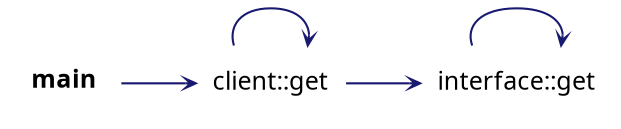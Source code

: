 digraph "main"
{
 // INTERACTIVE_SVG=YES
 // LATEX_PDF_SIZE
  graph [];
  edge [fontname=Ubuntu labelfontsize=10 arrowhead=open arrowtail=open arrowsize=0.5];
  node [fontname=Ubuntu fontsize=12 shape=plaintext];
  rankdir="LR";
  Node1 [label=<<b>main</b>> tooltip=" " ];
  Node1 -> Node2 [color="midnightblue"style="solid"];
  Node2 [label="client::get" URL="$structclient.html#a3f2672c21594c6279787132a91e13439" tooltip=" " ];
  Node2 -> Node2 [color="midnightblue"style="solid"];
  Node2 -> Node3 [color="midnightblue"style="solid"];
  Node3 [label="interface::get" URL="$structinterface.html#a9ea22b8c28238dc243468c551e0fe24f" tooltip=" " ];
  Node3 -> Node3 [color="midnightblue"style="solid"];
}

